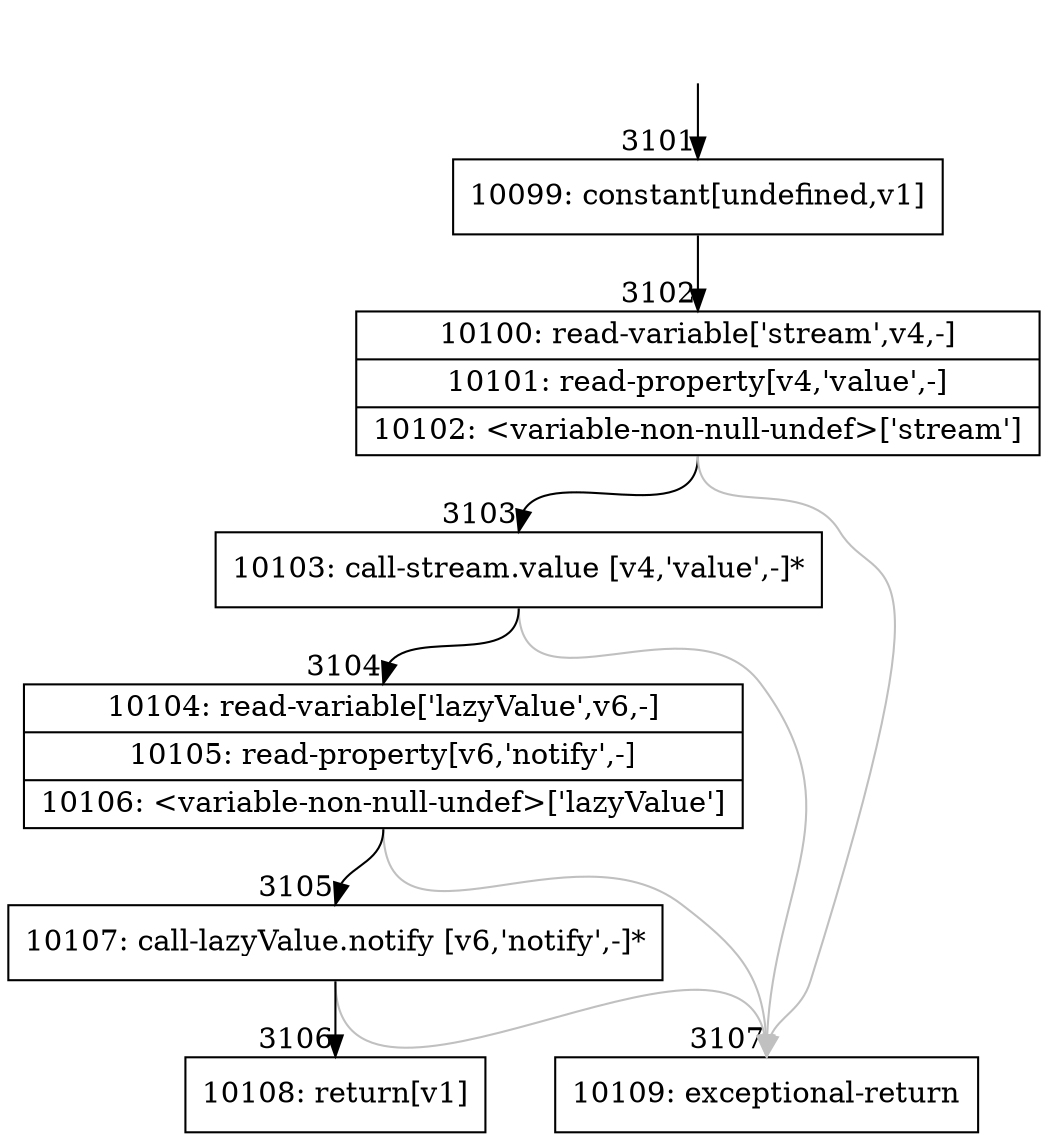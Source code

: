 digraph {
rankdir="TD"
BB_entry253[shape=none,label=""];
BB_entry253 -> BB3101 [tailport=s, headport=n, headlabel="    3101"]
BB3101 [shape=record label="{10099: constant[undefined,v1]}" ] 
BB3101 -> BB3102 [tailport=s, headport=n, headlabel="      3102"]
BB3102 [shape=record label="{10100: read-variable['stream',v4,-]|10101: read-property[v4,'value',-]|10102: \<variable-non-null-undef\>['stream']}" ] 
BB3102 -> BB3103 [tailport=s, headport=n, headlabel="      3103"]
BB3102 -> BB3107 [tailport=s, headport=n, color=gray, headlabel="      3107"]
BB3103 [shape=record label="{10103: call-stream.value [v4,'value',-]*}" ] 
BB3103 -> BB3104 [tailport=s, headport=n, headlabel="      3104"]
BB3103 -> BB3107 [tailport=s, headport=n, color=gray]
BB3104 [shape=record label="{10104: read-variable['lazyValue',v6,-]|10105: read-property[v6,'notify',-]|10106: \<variable-non-null-undef\>['lazyValue']}" ] 
BB3104 -> BB3105 [tailport=s, headport=n, headlabel="      3105"]
BB3104 -> BB3107 [tailport=s, headport=n, color=gray]
BB3105 [shape=record label="{10107: call-lazyValue.notify [v6,'notify',-]*}" ] 
BB3105 -> BB3106 [tailport=s, headport=n, headlabel="      3106"]
BB3105 -> BB3107 [tailport=s, headport=n, color=gray]
BB3106 [shape=record label="{10108: return[v1]}" ] 
BB3107 [shape=record label="{10109: exceptional-return}" ] 
//#$~ 5194
}
